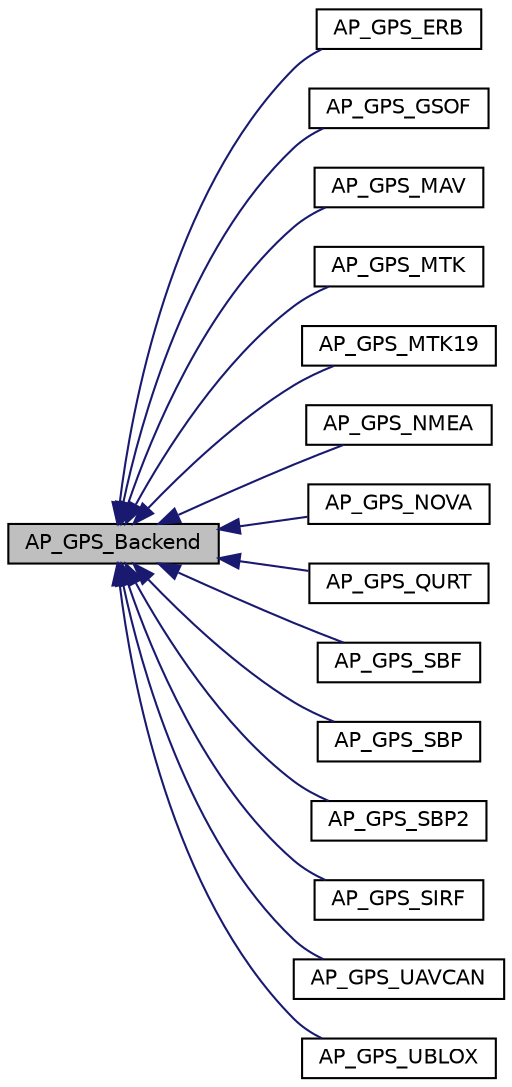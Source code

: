 digraph "AP_GPS_Backend"
{
 // INTERACTIVE_SVG=YES
  edge [fontname="Helvetica",fontsize="10",labelfontname="Helvetica",labelfontsize="10"];
  node [fontname="Helvetica",fontsize="10",shape=record];
  rankdir="LR";
  Node1 [label="AP_GPS_Backend",height=0.2,width=0.4,color="black", fillcolor="grey75", style="filled", fontcolor="black"];
  Node1 -> Node2 [dir="back",color="midnightblue",fontsize="10",style="solid",fontname="Helvetica"];
  Node2 [label="AP_GPS_ERB",height=0.2,width=0.4,color="black", fillcolor="white", style="filled",URL="$classAP__GPS__ERB.html"];
  Node1 -> Node3 [dir="back",color="midnightblue",fontsize="10",style="solid",fontname="Helvetica"];
  Node3 [label="AP_GPS_GSOF",height=0.2,width=0.4,color="black", fillcolor="white", style="filled",URL="$classAP__GPS__GSOF.html"];
  Node1 -> Node4 [dir="back",color="midnightblue",fontsize="10",style="solid",fontname="Helvetica"];
  Node4 [label="AP_GPS_MAV",height=0.2,width=0.4,color="black", fillcolor="white", style="filled",URL="$classAP__GPS__MAV.html"];
  Node1 -> Node5 [dir="back",color="midnightblue",fontsize="10",style="solid",fontname="Helvetica"];
  Node5 [label="AP_GPS_MTK",height=0.2,width=0.4,color="black", fillcolor="white", style="filled",URL="$classAP__GPS__MTK.html"];
  Node1 -> Node6 [dir="back",color="midnightblue",fontsize="10",style="solid",fontname="Helvetica"];
  Node6 [label="AP_GPS_MTK19",height=0.2,width=0.4,color="black", fillcolor="white", style="filled",URL="$classAP__GPS__MTK19.html"];
  Node1 -> Node7 [dir="back",color="midnightblue",fontsize="10",style="solid",fontname="Helvetica"];
  Node7 [label="AP_GPS_NMEA",height=0.2,width=0.4,color="black", fillcolor="white", style="filled",URL="$classAP__GPS__NMEA.html"];
  Node1 -> Node8 [dir="back",color="midnightblue",fontsize="10",style="solid",fontname="Helvetica"];
  Node8 [label="AP_GPS_NOVA",height=0.2,width=0.4,color="black", fillcolor="white", style="filled",URL="$classAP__GPS__NOVA.html"];
  Node1 -> Node9 [dir="back",color="midnightblue",fontsize="10",style="solid",fontname="Helvetica"];
  Node9 [label="AP_GPS_QURT",height=0.2,width=0.4,color="black", fillcolor="white", style="filled",URL="$classAP__GPS__QURT.html"];
  Node1 -> Node10 [dir="back",color="midnightblue",fontsize="10",style="solid",fontname="Helvetica"];
  Node10 [label="AP_GPS_SBF",height=0.2,width=0.4,color="black", fillcolor="white", style="filled",URL="$classAP__GPS__SBF.html"];
  Node1 -> Node11 [dir="back",color="midnightblue",fontsize="10",style="solid",fontname="Helvetica"];
  Node11 [label="AP_GPS_SBP",height=0.2,width=0.4,color="black", fillcolor="white", style="filled",URL="$classAP__GPS__SBP.html"];
  Node1 -> Node12 [dir="back",color="midnightblue",fontsize="10",style="solid",fontname="Helvetica"];
  Node12 [label="AP_GPS_SBP2",height=0.2,width=0.4,color="black", fillcolor="white", style="filled",URL="$classAP__GPS__SBP2.html"];
  Node1 -> Node13 [dir="back",color="midnightblue",fontsize="10",style="solid",fontname="Helvetica"];
  Node13 [label="AP_GPS_SIRF",height=0.2,width=0.4,color="black", fillcolor="white", style="filled",URL="$classAP__GPS__SIRF.html"];
  Node1 -> Node14 [dir="back",color="midnightblue",fontsize="10",style="solid",fontname="Helvetica"];
  Node14 [label="AP_GPS_UAVCAN",height=0.2,width=0.4,color="black", fillcolor="white", style="filled",URL="$classAP__GPS__UAVCAN.html"];
  Node1 -> Node15 [dir="back",color="midnightblue",fontsize="10",style="solid",fontname="Helvetica"];
  Node15 [label="AP_GPS_UBLOX",height=0.2,width=0.4,color="black", fillcolor="white", style="filled",URL="$classAP__GPS__UBLOX.html"];
}
